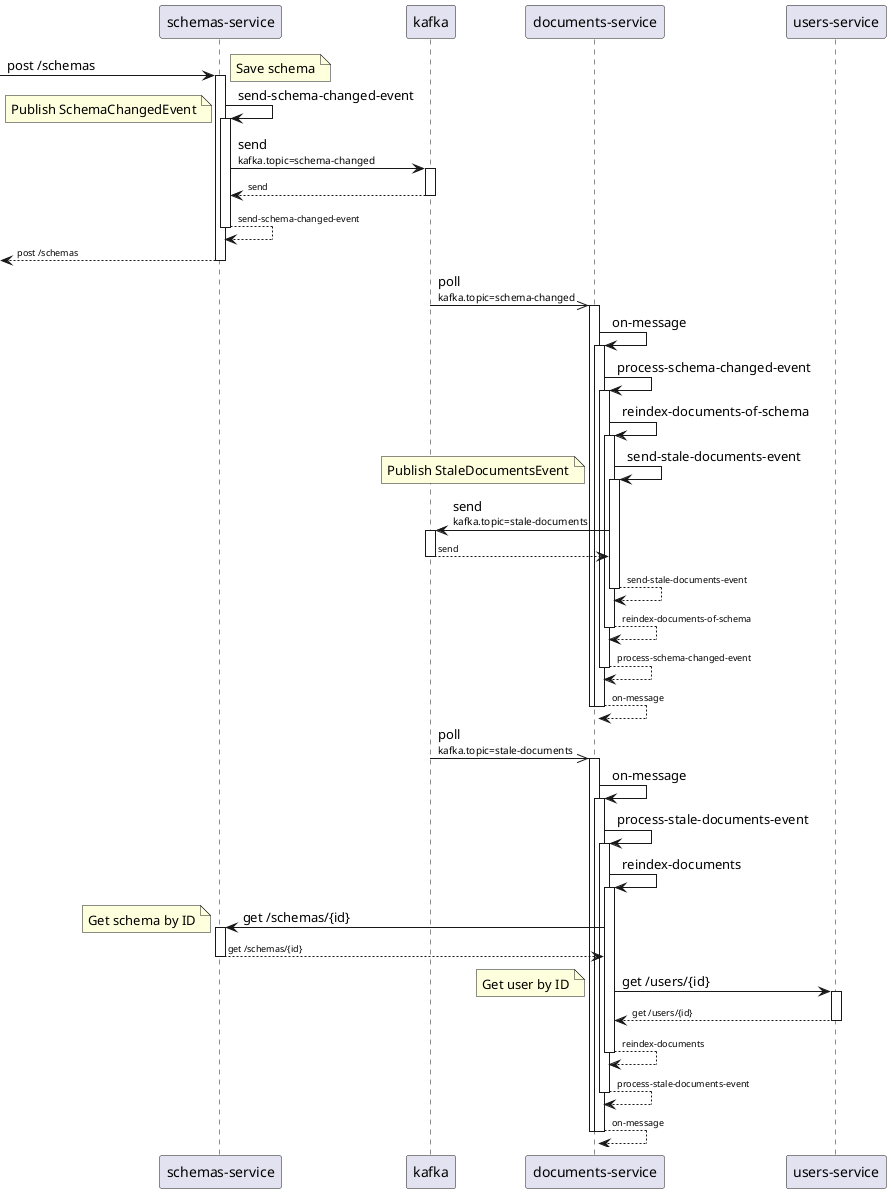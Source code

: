 @startuml
skinparam maxmessagesize 500
skinparam responseMessageBelowArrow true
[-> "schemas&#45;service": post &#47;schemas
note left: Save schema
activate "schemas&#45;service"
"schemas&#45;service" -> "schemas&#45;service": send&#45;schema&#45;changed&#45;event
note left: Publish SchemaChangedEvent
activate "schemas&#45;service"
"schemas&#45;service" -> kafka: send\n<size:10>kafka.topic=schema&#45;changed</size>
activate kafka
return <size:9>send</size>
return <size:9>send&#45;schema&#45;changed&#45;event</size>
return <size:9>post &#47;schemas</size>
kafka ->> "documents&#45;service": poll\n<size:10>kafka.topic=schema&#45;changed</size>
activate "documents&#45;service"
"documents&#45;service" -> "documents&#45;service": on&#45;message
activate "documents&#45;service"
"documents&#45;service" -> "documents&#45;service": process&#45;schema&#45;changed&#45;event
activate "documents&#45;service"
"documents&#45;service" -> "documents&#45;service": reindex&#45;documents&#45;of&#45;schema
activate "documents&#45;service"
"documents&#45;service" -> "documents&#45;service": send&#45;stale&#45;documents&#45;event
note left: Publish StaleDocumentsEvent
activate "documents&#45;service"
"documents&#45;service" -> kafka: send\n<size:10>kafka.topic=stale&#45;documents</size>
activate kafka
return <size:9>send</size>
return <size:9>send&#45;stale&#45;documents&#45;event</size>
return <size:9>reindex&#45;documents&#45;of&#45;schema</size>
return <size:9>process&#45;schema&#45;changed&#45;event</size>
return <size:9>on&#45;message</size>
deactivate "documents&#45;service"
kafka ->> "documents&#45;service": poll\n<size:10>kafka.topic=stale&#45;documents</size>
activate "documents&#45;service"
"documents&#45;service" -> "documents&#45;service": on&#45;message
activate "documents&#45;service"
"documents&#45;service" -> "documents&#45;service": process&#45;stale&#45;documents&#45;event
activate "documents&#45;service"
"documents&#45;service" -> "documents&#45;service": reindex&#45;documents
activate "documents&#45;service"
"documents&#45;service" -> "schemas&#45;service": get &#47;schemas&#47;{id}
note left: Get schema by ID
activate "schemas&#45;service"
return <size:9>get &#47;schemas&#47;{id}</size>
"documents&#45;service" -> "users&#45;service": get &#47;users&#47;{id}
note left: Get user by ID
activate "users&#45;service"
return <size:9>get &#47;users&#47;{id}</size>
return <size:9>reindex&#45;documents</size>
return <size:9>process&#45;stale&#45;documents&#45;event</size>
return <size:9>on&#45;message</size>
deactivate "documents&#45;service"
@enduml
